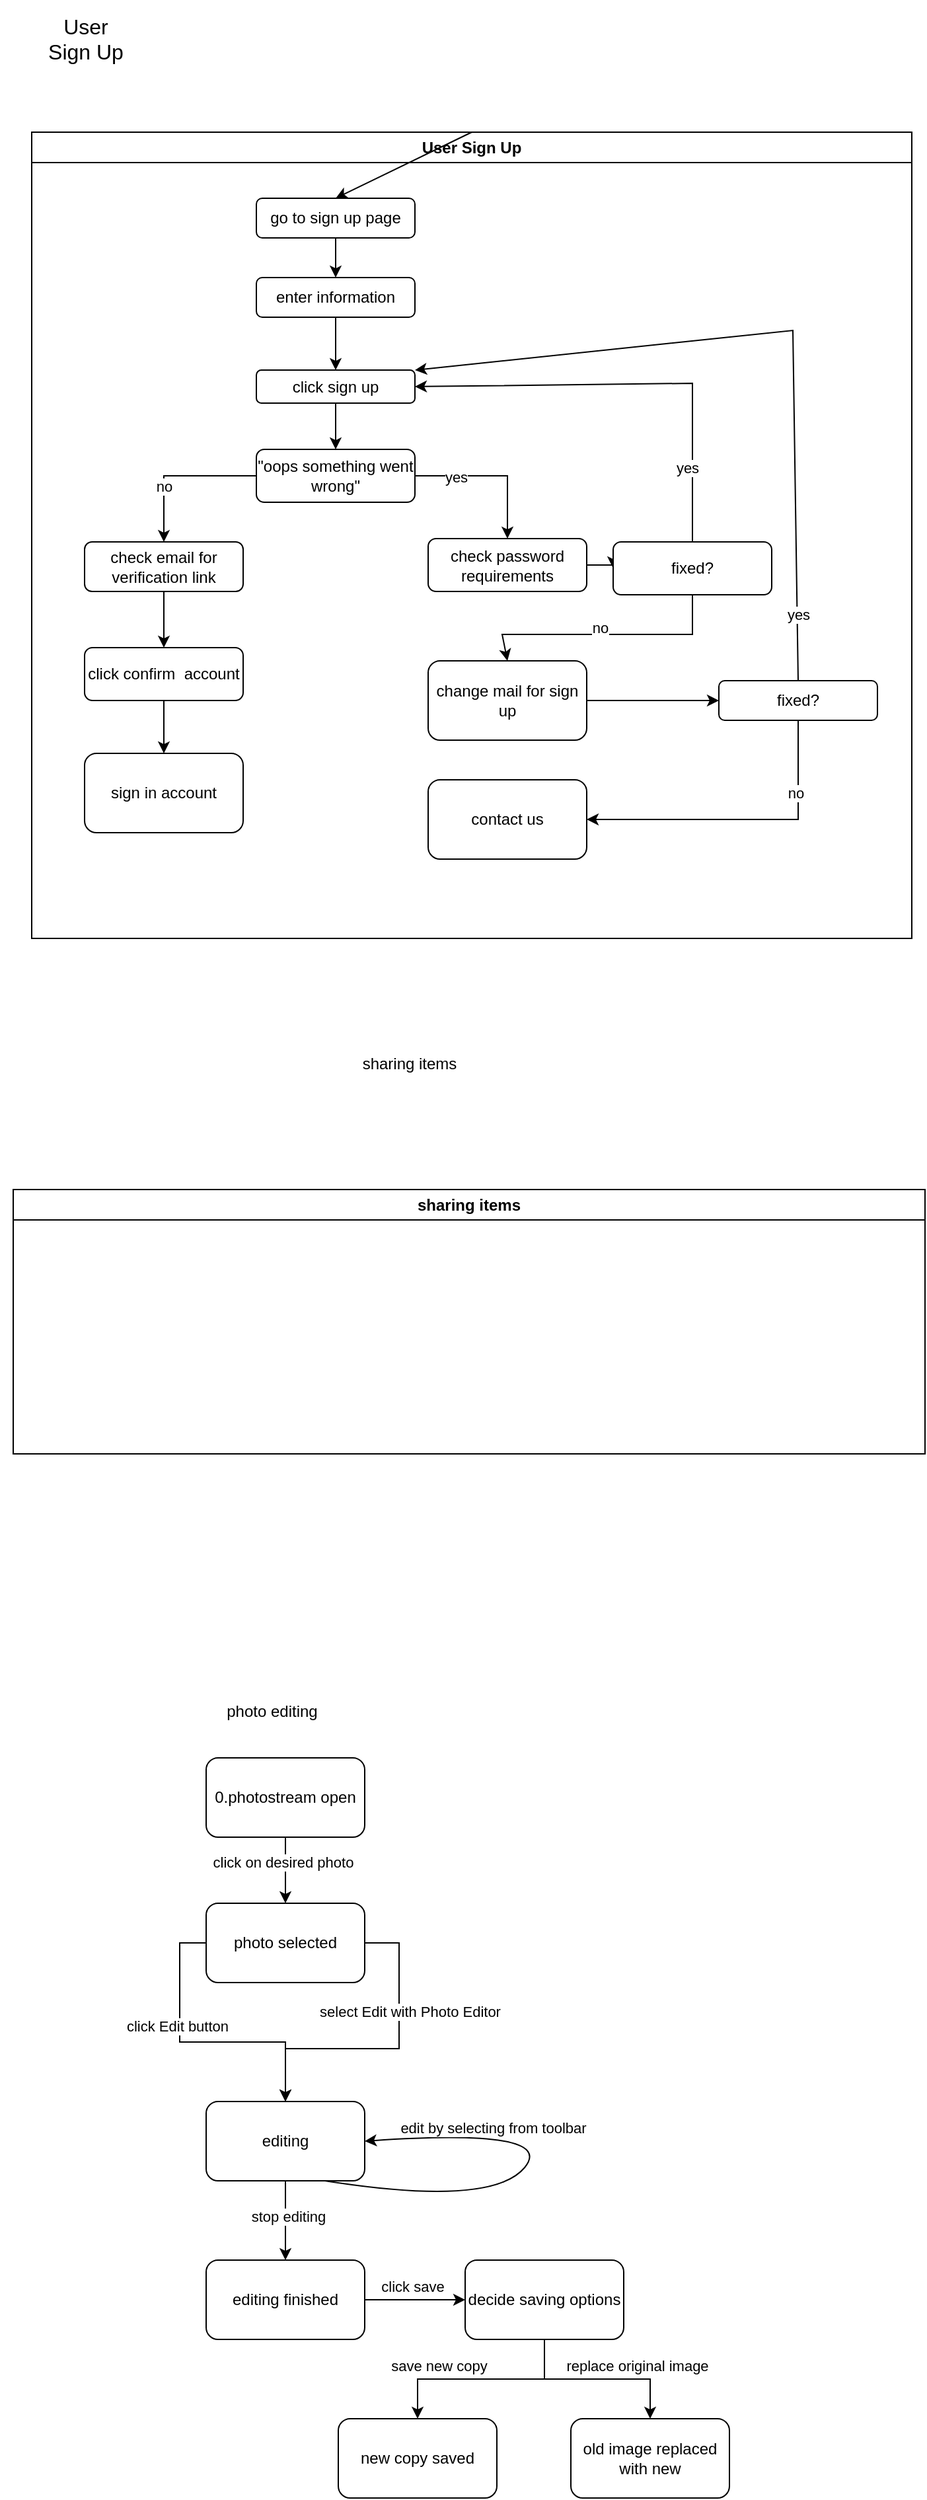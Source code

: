<mxfile version="26.2.9">
  <diagram name="Pagina-1" id="1iK9Y7x5RWMCIEHlre_7">
    <mxGraphModel dx="1491" dy="804" grid="1" gridSize="10" guides="1" tooltips="1" connect="1" arrows="1" fold="1" page="1" pageScale="1" pageWidth="827" pageHeight="1169" math="0" shadow="0">
      <root>
        <mxCell id="0" />
        <mxCell id="1" parent="0" />
        <mxCell id="YTVSwso-LdbCMW-Us0Bc-1" value="&lt;span style=&quot;font-size:12.0pt;line-height:115%;&lt;br/&gt;font-family:&amp;quot;Aptos&amp;quot;,sans-serif;mso-ascii-theme-font:minor-latin;mso-fareast-font-family:&lt;br/&gt;Aptos;mso-fareast-theme-font:minor-latin;mso-hansi-theme-font:minor-latin;&lt;br/&gt;mso-bidi-font-family:&amp;quot;Times New Roman&amp;quot;;mso-bidi-theme-font:minor-bidi;&lt;br/&gt;mso-ansi-language:IT;mso-fareast-language:EN-US;mso-bidi-language:AR-SA&quot;&gt;User&lt;br&gt;Sign Up&lt;/span&gt;" style="text;html=1;align=center;verticalAlign=middle;whiteSpace=wrap;rounded=0;" vertex="1" parent="1">
          <mxGeometry x="70" y="40" width="130" height="60" as="geometry" />
        </mxCell>
        <mxCell id="YTVSwso-LdbCMW-Us0Bc-2" value="User Sign Up" style="swimlane;whiteSpace=wrap;html=1;startSize=23;" vertex="1" parent="1">
          <mxGeometry x="94" y="140" width="666" height="610" as="geometry">
            <mxRectangle x="124" y="130" width="110" height="30" as="alternateBounds" />
          </mxGeometry>
        </mxCell>
        <mxCell id="YTVSwso-LdbCMW-Us0Bc-6" value="" style="edgeStyle=orthogonalEdgeStyle;rounded=0;orthogonalLoop=1;jettySize=auto;html=1;" edge="1" parent="YTVSwso-LdbCMW-Us0Bc-2" source="YTVSwso-LdbCMW-Us0Bc-3" target="YTVSwso-LdbCMW-Us0Bc-5">
          <mxGeometry relative="1" as="geometry" />
        </mxCell>
        <mxCell id="YTVSwso-LdbCMW-Us0Bc-3" value="go to sign up page" style="rounded=1;whiteSpace=wrap;html=1;" vertex="1" parent="YTVSwso-LdbCMW-Us0Bc-2">
          <mxGeometry x="170" y="50" width="120" height="30" as="geometry" />
        </mxCell>
        <mxCell id="YTVSwso-LdbCMW-Us0Bc-8" value="" style="edgeStyle=orthogonalEdgeStyle;rounded=0;orthogonalLoop=1;jettySize=auto;html=1;" edge="1" parent="YTVSwso-LdbCMW-Us0Bc-2" source="YTVSwso-LdbCMW-Us0Bc-5" target="YTVSwso-LdbCMW-Us0Bc-7">
          <mxGeometry relative="1" as="geometry" />
        </mxCell>
        <mxCell id="YTVSwso-LdbCMW-Us0Bc-5" value="enter information" style="rounded=1;whiteSpace=wrap;html=1;" vertex="1" parent="YTVSwso-LdbCMW-Us0Bc-2">
          <mxGeometry x="170" y="110" width="120" height="30" as="geometry" />
        </mxCell>
        <mxCell id="YTVSwso-LdbCMW-Us0Bc-4" value="" style="endArrow=classic;html=1;rounded=0;entryX=0.5;entryY=0;entryDx=0;entryDy=0;exitX=0.5;exitY=0;exitDx=0;exitDy=0;" edge="1" parent="YTVSwso-LdbCMW-Us0Bc-2" source="YTVSwso-LdbCMW-Us0Bc-2" target="YTVSwso-LdbCMW-Us0Bc-3">
          <mxGeometry width="50" height="50" relative="1" as="geometry">
            <mxPoint x="230" y="20" as="sourcePoint" />
            <mxPoint x="260" y="190" as="targetPoint" />
          </mxGeometry>
        </mxCell>
        <mxCell id="YTVSwso-LdbCMW-Us0Bc-10" value="" style="edgeStyle=orthogonalEdgeStyle;rounded=0;orthogonalLoop=1;jettySize=auto;html=1;entryX=0.5;entryY=0;entryDx=0;entryDy=0;" edge="1" parent="YTVSwso-LdbCMW-Us0Bc-2" source="YTVSwso-LdbCMW-Us0Bc-7" target="YTVSwso-LdbCMW-Us0Bc-15">
          <mxGeometry relative="1" as="geometry" />
        </mxCell>
        <mxCell id="YTVSwso-LdbCMW-Us0Bc-7" value="click sign up" style="whiteSpace=wrap;html=1;rounded=1;" vertex="1" parent="YTVSwso-LdbCMW-Us0Bc-2">
          <mxGeometry x="170" y="180" width="120" height="25" as="geometry" />
        </mxCell>
        <mxCell id="YTVSwso-LdbCMW-Us0Bc-12" value="" style="edgeStyle=orthogonalEdgeStyle;rounded=0;orthogonalLoop=1;jettySize=auto;html=1;" edge="1" parent="YTVSwso-LdbCMW-Us0Bc-2" source="YTVSwso-LdbCMW-Us0Bc-9" target="YTVSwso-LdbCMW-Us0Bc-11">
          <mxGeometry relative="1" as="geometry" />
        </mxCell>
        <mxCell id="YTVSwso-LdbCMW-Us0Bc-9" value="check email for verification link" style="rounded=1;whiteSpace=wrap;html=1;" vertex="1" parent="YTVSwso-LdbCMW-Us0Bc-2">
          <mxGeometry x="40" y="310" width="120" height="37.5" as="geometry" />
        </mxCell>
        <mxCell id="YTVSwso-LdbCMW-Us0Bc-14" value="" style="edgeStyle=orthogonalEdgeStyle;rounded=0;orthogonalLoop=1;jettySize=auto;html=1;" edge="1" parent="YTVSwso-LdbCMW-Us0Bc-2" source="YTVSwso-LdbCMW-Us0Bc-11" target="YTVSwso-LdbCMW-Us0Bc-13">
          <mxGeometry relative="1" as="geometry" />
        </mxCell>
        <mxCell id="YTVSwso-LdbCMW-Us0Bc-11" value="click confirm&amp;nbsp; account" style="rounded=1;whiteSpace=wrap;html=1;" vertex="1" parent="YTVSwso-LdbCMW-Us0Bc-2">
          <mxGeometry x="40" y="390" width="120" height="40" as="geometry" />
        </mxCell>
        <mxCell id="YTVSwso-LdbCMW-Us0Bc-13" value="sign in account" style="rounded=1;whiteSpace=wrap;html=1;" vertex="1" parent="YTVSwso-LdbCMW-Us0Bc-2">
          <mxGeometry x="40" y="470" width="120" height="60" as="geometry" />
        </mxCell>
        <mxCell id="YTVSwso-LdbCMW-Us0Bc-16" value="" style="edgeStyle=orthogonalEdgeStyle;rounded=0;orthogonalLoop=1;jettySize=auto;html=1;" edge="1" parent="YTVSwso-LdbCMW-Us0Bc-2" source="YTVSwso-LdbCMW-Us0Bc-15" target="YTVSwso-LdbCMW-Us0Bc-9">
          <mxGeometry relative="1" as="geometry" />
        </mxCell>
        <mxCell id="YTVSwso-LdbCMW-Us0Bc-17" value="no" style="edgeLabel;html=1;align=center;verticalAlign=middle;resizable=0;points=[];" vertex="1" connectable="0" parent="YTVSwso-LdbCMW-Us0Bc-16">
          <mxGeometry x="0.3" relative="1" as="geometry">
            <mxPoint as="offset" />
          </mxGeometry>
        </mxCell>
        <mxCell id="YTVSwso-LdbCMW-Us0Bc-19" value="" style="edgeStyle=orthogonalEdgeStyle;rounded=0;orthogonalLoop=1;jettySize=auto;html=1;" edge="1" parent="YTVSwso-LdbCMW-Us0Bc-2" source="YTVSwso-LdbCMW-Us0Bc-15" target="YTVSwso-LdbCMW-Us0Bc-18">
          <mxGeometry relative="1" as="geometry" />
        </mxCell>
        <mxCell id="YTVSwso-LdbCMW-Us0Bc-20" value="yes" style="edgeLabel;html=1;align=center;verticalAlign=middle;resizable=0;points=[];" vertex="1" connectable="0" parent="YTVSwso-LdbCMW-Us0Bc-19">
          <mxGeometry x="-0.473" y="-1" relative="1" as="geometry">
            <mxPoint as="offset" />
          </mxGeometry>
        </mxCell>
        <mxCell id="YTVSwso-LdbCMW-Us0Bc-15" value="&quot;oops something went wrong&quot;" style="rounded=1;whiteSpace=wrap;html=1;" vertex="1" parent="YTVSwso-LdbCMW-Us0Bc-2">
          <mxGeometry x="170" y="240" width="120" height="40" as="geometry" />
        </mxCell>
        <mxCell id="YTVSwso-LdbCMW-Us0Bc-22" value="" style="edgeStyle=orthogonalEdgeStyle;rounded=0;orthogonalLoop=1;jettySize=auto;html=1;entryX=0;entryY=0.5;entryDx=0;entryDy=0;exitX=1;exitY=0.5;exitDx=0;exitDy=0;" edge="1" parent="YTVSwso-LdbCMW-Us0Bc-2" source="YTVSwso-LdbCMW-Us0Bc-18" target="YTVSwso-LdbCMW-Us0Bc-24">
          <mxGeometry relative="1" as="geometry" />
        </mxCell>
        <mxCell id="YTVSwso-LdbCMW-Us0Bc-18" value="check password requirements" style="rounded=1;whiteSpace=wrap;html=1;" vertex="1" parent="YTVSwso-LdbCMW-Us0Bc-2">
          <mxGeometry x="300" y="307.5" width="120" height="40" as="geometry" />
        </mxCell>
        <mxCell id="YTVSwso-LdbCMW-Us0Bc-21" value="change mail for sign up" style="rounded=1;whiteSpace=wrap;html=1;" vertex="1" parent="YTVSwso-LdbCMW-Us0Bc-2">
          <mxGeometry x="300" y="400" width="120" height="60" as="geometry" />
        </mxCell>
        <mxCell id="YTVSwso-LdbCMW-Us0Bc-24" value="fixed?" style="rounded=1;whiteSpace=wrap;html=1;" vertex="1" parent="YTVSwso-LdbCMW-Us0Bc-2">
          <mxGeometry x="440" y="310" width="120" height="40" as="geometry" />
        </mxCell>
        <mxCell id="YTVSwso-LdbCMW-Us0Bc-25" value="" style="endArrow=classic;html=1;rounded=0;exitX=0.5;exitY=1;exitDx=0;exitDy=0;entryX=0.5;entryY=0;entryDx=0;entryDy=0;" edge="1" parent="YTVSwso-LdbCMW-Us0Bc-2" source="YTVSwso-LdbCMW-Us0Bc-24" target="YTVSwso-LdbCMW-Us0Bc-21">
          <mxGeometry width="50" height="50" relative="1" as="geometry">
            <mxPoint x="210" y="430" as="sourcePoint" />
            <mxPoint x="260" y="380" as="targetPoint" />
            <Array as="points">
              <mxPoint x="500" y="380" />
              <mxPoint x="356" y="380" />
            </Array>
          </mxGeometry>
        </mxCell>
        <mxCell id="YTVSwso-LdbCMW-Us0Bc-26" value="no" style="edgeLabel;html=1;align=center;verticalAlign=middle;resizable=0;points=[];" vertex="1" connectable="0" parent="YTVSwso-LdbCMW-Us0Bc-25">
          <mxGeometry x="0.033" y="-5" relative="1" as="geometry">
            <mxPoint as="offset" />
          </mxGeometry>
        </mxCell>
        <mxCell id="YTVSwso-LdbCMW-Us0Bc-27" value="" style="endArrow=classic;html=1;rounded=0;exitX=0.5;exitY=0;exitDx=0;exitDy=0;entryX=1;entryY=0.5;entryDx=0;entryDy=0;" edge="1" parent="YTVSwso-LdbCMW-Us0Bc-2" source="YTVSwso-LdbCMW-Us0Bc-24" target="YTVSwso-LdbCMW-Us0Bc-7">
          <mxGeometry width="50" height="50" relative="1" as="geometry">
            <mxPoint x="210" y="410" as="sourcePoint" />
            <mxPoint x="260" y="360" as="targetPoint" />
            <Array as="points">
              <mxPoint x="500" y="190" />
            </Array>
          </mxGeometry>
        </mxCell>
        <mxCell id="YTVSwso-LdbCMW-Us0Bc-28" value="yes" style="edgeLabel;html=1;align=center;verticalAlign=middle;resizable=0;points=[];" vertex="1" connectable="0" parent="YTVSwso-LdbCMW-Us0Bc-27">
          <mxGeometry x="-0.661" y="4" relative="1" as="geometry">
            <mxPoint as="offset" />
          </mxGeometry>
        </mxCell>
        <mxCell id="YTVSwso-LdbCMW-Us0Bc-29" value="fixed?" style="rounded=1;whiteSpace=wrap;html=1;" vertex="1" parent="YTVSwso-LdbCMW-Us0Bc-2">
          <mxGeometry x="520" y="415" width="120" height="30" as="geometry" />
        </mxCell>
        <mxCell id="YTVSwso-LdbCMW-Us0Bc-30" value="" style="endArrow=classic;html=1;rounded=0;exitX=0.5;exitY=0;exitDx=0;exitDy=0;entryX=1;entryY=0;entryDx=0;entryDy=0;" edge="1" parent="YTVSwso-LdbCMW-Us0Bc-2" source="YTVSwso-LdbCMW-Us0Bc-29" target="YTVSwso-LdbCMW-Us0Bc-7">
          <mxGeometry width="50" height="50" relative="1" as="geometry">
            <mxPoint x="286" y="390" as="sourcePoint" />
            <mxPoint x="336" y="340" as="targetPoint" />
            <Array as="points">
              <mxPoint x="576" y="150" />
            </Array>
          </mxGeometry>
        </mxCell>
        <mxCell id="YTVSwso-LdbCMW-Us0Bc-31" value="yes" style="edgeLabel;html=1;align=center;verticalAlign=middle;resizable=0;points=[];" vertex="1" connectable="0" parent="YTVSwso-LdbCMW-Us0Bc-30">
          <mxGeometry x="-0.817" y="-1" relative="1" as="geometry">
            <mxPoint as="offset" />
          </mxGeometry>
        </mxCell>
        <mxCell id="YTVSwso-LdbCMW-Us0Bc-32" value="" style="endArrow=classic;html=1;rounded=0;exitX=1;exitY=0.5;exitDx=0;exitDy=0;entryX=0;entryY=0.5;entryDx=0;entryDy=0;" edge="1" parent="YTVSwso-LdbCMW-Us0Bc-2" source="YTVSwso-LdbCMW-Us0Bc-21" target="YTVSwso-LdbCMW-Us0Bc-29">
          <mxGeometry width="50" height="50" relative="1" as="geometry">
            <mxPoint x="286" y="390" as="sourcePoint" />
            <mxPoint x="336" y="340" as="targetPoint" />
          </mxGeometry>
        </mxCell>
        <mxCell id="YTVSwso-LdbCMW-Us0Bc-34" value="contact us" style="rounded=1;whiteSpace=wrap;html=1;" vertex="1" parent="YTVSwso-LdbCMW-Us0Bc-2">
          <mxGeometry x="300" y="490" width="120" height="60" as="geometry" />
        </mxCell>
        <mxCell id="YTVSwso-LdbCMW-Us0Bc-35" value="" style="endArrow=classic;html=1;rounded=0;exitX=0.5;exitY=1;exitDx=0;exitDy=0;entryX=1;entryY=0.5;entryDx=0;entryDy=0;" edge="1" parent="YTVSwso-LdbCMW-Us0Bc-2" source="YTVSwso-LdbCMW-Us0Bc-29" target="YTVSwso-LdbCMW-Us0Bc-34">
          <mxGeometry width="50" height="50" relative="1" as="geometry">
            <mxPoint x="286" y="420" as="sourcePoint" />
            <mxPoint x="336" y="370" as="targetPoint" />
            <Array as="points">
              <mxPoint x="580" y="520" />
            </Array>
          </mxGeometry>
        </mxCell>
        <mxCell id="YTVSwso-LdbCMW-Us0Bc-36" value="no" style="edgeLabel;html=1;align=center;verticalAlign=middle;resizable=0;points=[];" vertex="1" connectable="0" parent="YTVSwso-LdbCMW-Us0Bc-35">
          <mxGeometry x="-0.532" y="-2" relative="1" as="geometry">
            <mxPoint as="offset" />
          </mxGeometry>
        </mxCell>
        <mxCell id="YTVSwso-LdbCMW-Us0Bc-37" value="photo editing" style="text;html=1;align=center;verticalAlign=middle;whiteSpace=wrap;rounded=0;" vertex="1" parent="1">
          <mxGeometry x="226" y="1320" width="100" height="30" as="geometry" />
        </mxCell>
        <mxCell id="YTVSwso-LdbCMW-Us0Bc-42" value="" style="edgeStyle=orthogonalEdgeStyle;rounded=0;orthogonalLoop=1;jettySize=auto;html=1;" edge="1" parent="1" source="YTVSwso-LdbCMW-Us0Bc-40" target="YTVSwso-LdbCMW-Us0Bc-41">
          <mxGeometry relative="1" as="geometry" />
        </mxCell>
        <mxCell id="YTVSwso-LdbCMW-Us0Bc-43" value="click on desired photo" style="edgeLabel;html=1;align=center;verticalAlign=middle;resizable=0;points=[];" vertex="1" connectable="0" parent="YTVSwso-LdbCMW-Us0Bc-42">
          <mxGeometry x="-0.24" y="-2" relative="1" as="geometry">
            <mxPoint as="offset" />
          </mxGeometry>
        </mxCell>
        <mxCell id="YTVSwso-LdbCMW-Us0Bc-40" value="0.photostream open" style="rounded=1;whiteSpace=wrap;html=1;" vertex="1" parent="1">
          <mxGeometry x="226" y="1370" width="120" height="60" as="geometry" />
        </mxCell>
        <mxCell id="YTVSwso-LdbCMW-Us0Bc-45" value="" style="edgeStyle=orthogonalEdgeStyle;rounded=0;orthogonalLoop=1;jettySize=auto;html=1;exitX=0;exitY=0.5;exitDx=0;exitDy=0;" edge="1" parent="1" source="YTVSwso-LdbCMW-Us0Bc-41" target="YTVSwso-LdbCMW-Us0Bc-44">
          <mxGeometry relative="1" as="geometry" />
        </mxCell>
        <mxCell id="YTVSwso-LdbCMW-Us0Bc-48" value="click Edit button" style="edgeLabel;html=1;align=center;verticalAlign=middle;resizable=0;points=[];" vertex="1" connectable="0" parent="YTVSwso-LdbCMW-Us0Bc-45">
          <mxGeometry x="-0.245" y="-2" relative="1" as="geometry">
            <mxPoint as="offset" />
          </mxGeometry>
        </mxCell>
        <mxCell id="YTVSwso-LdbCMW-Us0Bc-41" value="photo selected" style="rounded=1;whiteSpace=wrap;html=1;" vertex="1" parent="1">
          <mxGeometry x="226" y="1480" width="120" height="60" as="geometry" />
        </mxCell>
        <mxCell id="YTVSwso-LdbCMW-Us0Bc-53" value="" style="edgeStyle=orthogonalEdgeStyle;rounded=0;orthogonalLoop=1;jettySize=auto;html=1;" edge="1" parent="1" source="YTVSwso-LdbCMW-Us0Bc-44" target="YTVSwso-LdbCMW-Us0Bc-52">
          <mxGeometry relative="1" as="geometry" />
        </mxCell>
        <mxCell id="YTVSwso-LdbCMW-Us0Bc-54" value="stop editing" style="edgeLabel;html=1;align=center;verticalAlign=middle;resizable=0;points=[];" vertex="1" connectable="0" parent="YTVSwso-LdbCMW-Us0Bc-53">
          <mxGeometry x="-0.1" y="2" relative="1" as="geometry">
            <mxPoint as="offset" />
          </mxGeometry>
        </mxCell>
        <mxCell id="YTVSwso-LdbCMW-Us0Bc-44" value="editing" style="rounded=1;whiteSpace=wrap;html=1;" vertex="1" parent="1">
          <mxGeometry x="226" y="1630" width="120" height="60" as="geometry" />
        </mxCell>
        <mxCell id="YTVSwso-LdbCMW-Us0Bc-47" value="" style="endArrow=classic;html=1;rounded=0;exitX=1;exitY=0.5;exitDx=0;exitDy=0;entryX=0.5;entryY=0;entryDx=0;entryDy=0;" edge="1" parent="1" source="YTVSwso-LdbCMW-Us0Bc-41" target="YTVSwso-LdbCMW-Us0Bc-44">
          <mxGeometry width="50" height="50" relative="1" as="geometry">
            <mxPoint x="292" y="1570" as="sourcePoint" />
            <mxPoint x="342" y="1520" as="targetPoint" />
            <Array as="points">
              <mxPoint x="372" y="1510" />
              <mxPoint x="372" y="1590" />
              <mxPoint x="286" y="1590" />
            </Array>
          </mxGeometry>
        </mxCell>
        <mxCell id="YTVSwso-LdbCMW-Us0Bc-49" value="select Edit with Photo Editor" style="edgeLabel;html=1;align=center;verticalAlign=middle;resizable=0;points=[];" vertex="1" connectable="0" parent="YTVSwso-LdbCMW-Us0Bc-47">
          <mxGeometry x="-0.328" y="8" relative="1" as="geometry">
            <mxPoint as="offset" />
          </mxGeometry>
        </mxCell>
        <mxCell id="YTVSwso-LdbCMW-Us0Bc-50" value="" style="curved=1;endArrow=classic;html=1;rounded=0;exitX=0.75;exitY=1;exitDx=0;exitDy=0;entryX=1;entryY=0.5;entryDx=0;entryDy=0;" edge="1" parent="1" source="YTVSwso-LdbCMW-Us0Bc-44" target="YTVSwso-LdbCMW-Us0Bc-44">
          <mxGeometry width="50" height="50" relative="1" as="geometry">
            <mxPoint x="292" y="1570" as="sourcePoint" />
            <mxPoint x="342" y="1520" as="targetPoint" />
            <Array as="points">
              <mxPoint x="442" y="1710" />
              <mxPoint x="492" y="1650" />
            </Array>
          </mxGeometry>
        </mxCell>
        <mxCell id="YTVSwso-LdbCMW-Us0Bc-51" value="edit by selecting from toolbar" style="edgeLabel;html=1;align=center;verticalAlign=middle;resizable=0;points=[];" vertex="1" connectable="0" parent="YTVSwso-LdbCMW-Us0Bc-50">
          <mxGeometry x="0.427" y="7" relative="1" as="geometry">
            <mxPoint x="-5" y="-10" as="offset" />
          </mxGeometry>
        </mxCell>
        <mxCell id="YTVSwso-LdbCMW-Us0Bc-52" value="editing finished" style="rounded=1;whiteSpace=wrap;html=1;" vertex="1" parent="1">
          <mxGeometry x="226" y="1750" width="120" height="60" as="geometry" />
        </mxCell>
        <mxCell id="YTVSwso-LdbCMW-Us0Bc-55" value="" style="endArrow=classic;html=1;rounded=0;exitX=1;exitY=0.5;exitDx=0;exitDy=0;" edge="1" parent="1" source="YTVSwso-LdbCMW-Us0Bc-52" target="YTVSwso-LdbCMW-Us0Bc-56">
          <mxGeometry width="50" height="50" relative="1" as="geometry">
            <mxPoint x="292" y="1590" as="sourcePoint" />
            <mxPoint x="432" y="1780" as="targetPoint" />
          </mxGeometry>
        </mxCell>
        <mxCell id="YTVSwso-LdbCMW-Us0Bc-57" value="click save" style="edgeLabel;html=1;align=center;verticalAlign=middle;resizable=0;points=[];" vertex="1" connectable="0" parent="YTVSwso-LdbCMW-Us0Bc-55">
          <mxGeometry x="-0.421" y="3" relative="1" as="geometry">
            <mxPoint x="14" y="-7" as="offset" />
          </mxGeometry>
        </mxCell>
        <mxCell id="YTVSwso-LdbCMW-Us0Bc-60" value="" style="edgeStyle=orthogonalEdgeStyle;rounded=0;orthogonalLoop=1;jettySize=auto;html=1;" edge="1" parent="1" source="YTVSwso-LdbCMW-Us0Bc-56" target="YTVSwso-LdbCMW-Us0Bc-59">
          <mxGeometry relative="1" as="geometry" />
        </mxCell>
        <mxCell id="YTVSwso-LdbCMW-Us0Bc-63" value="replace original image" style="edgeLabel;html=1;align=center;verticalAlign=middle;resizable=0;points=[];" vertex="1" connectable="0" parent="YTVSwso-LdbCMW-Us0Bc-60">
          <mxGeometry x="0.414" y="-2" relative="1" as="geometry">
            <mxPoint x="1" y="-12" as="offset" />
          </mxGeometry>
        </mxCell>
        <mxCell id="YTVSwso-LdbCMW-Us0Bc-61" value="" style="edgeStyle=orthogonalEdgeStyle;rounded=0;orthogonalLoop=1;jettySize=auto;html=1;entryX=0.5;entryY=0;entryDx=0;entryDy=0;" edge="1" parent="1" source="YTVSwso-LdbCMW-Us0Bc-56" target="YTVSwso-LdbCMW-Us0Bc-58">
          <mxGeometry relative="1" as="geometry" />
        </mxCell>
        <mxCell id="YTVSwso-LdbCMW-Us0Bc-62" value="save new copy" style="edgeLabel;html=1;align=center;verticalAlign=middle;resizable=0;points=[];" vertex="1" connectable="0" parent="YTVSwso-LdbCMW-Us0Bc-61">
          <mxGeometry x="0.41" y="6" relative="1" as="geometry">
            <mxPoint y="-16" as="offset" />
          </mxGeometry>
        </mxCell>
        <mxCell id="YTVSwso-LdbCMW-Us0Bc-56" value="decide saving options" style="rounded=1;whiteSpace=wrap;html=1;" vertex="1" parent="1">
          <mxGeometry x="422" y="1750" width="120" height="60" as="geometry" />
        </mxCell>
        <mxCell id="YTVSwso-LdbCMW-Us0Bc-58" value="new copy saved" style="rounded=1;whiteSpace=wrap;html=1;" vertex="1" parent="1">
          <mxGeometry x="326" y="1870" width="120" height="60" as="geometry" />
        </mxCell>
        <mxCell id="YTVSwso-LdbCMW-Us0Bc-59" value="old image replaced with new" style="rounded=1;whiteSpace=wrap;html=1;" vertex="1" parent="1">
          <mxGeometry x="502" y="1870" width="120" height="60" as="geometry" />
        </mxCell>
        <mxCell id="YTVSwso-LdbCMW-Us0Bc-64" value="sharing items" style="swimlane;whiteSpace=wrap;html=1;" vertex="1" parent="1">
          <mxGeometry x="80" y="940" width="690" height="200" as="geometry" />
        </mxCell>
        <mxCell id="YTVSwso-LdbCMW-Us0Bc-65" value="sharing items" style="text;html=1;align=center;verticalAlign=middle;whiteSpace=wrap;rounded=0;" vertex="1" parent="1">
          <mxGeometry x="290" y="830" width="180" height="30" as="geometry" />
        </mxCell>
      </root>
    </mxGraphModel>
  </diagram>
</mxfile>
